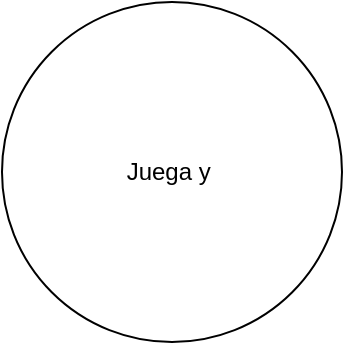 <mxfile version="21.7.4" type="github">
  <diagram name="Página-1" id="wZ6IoTYDzUvtT-8nd7Mi">
    <mxGraphModel dx="880" dy="470" grid="1" gridSize="10" guides="1" tooltips="1" connect="1" arrows="1" fold="1" page="1" pageScale="1" pageWidth="827" pageHeight="1169" math="0" shadow="0">
      <root>
        <mxCell id="0" />
        <mxCell id="1" parent="0" />
        <mxCell id="Ye6Lir1v8M7o-369fLMi-1" value="Juega y&amp;nbsp;" style="ellipse;whiteSpace=wrap;html=1;aspect=fixed;" vertex="1" parent="1">
          <mxGeometry x="334" y="70" width="170" height="170" as="geometry" />
        </mxCell>
      </root>
    </mxGraphModel>
  </diagram>
</mxfile>
